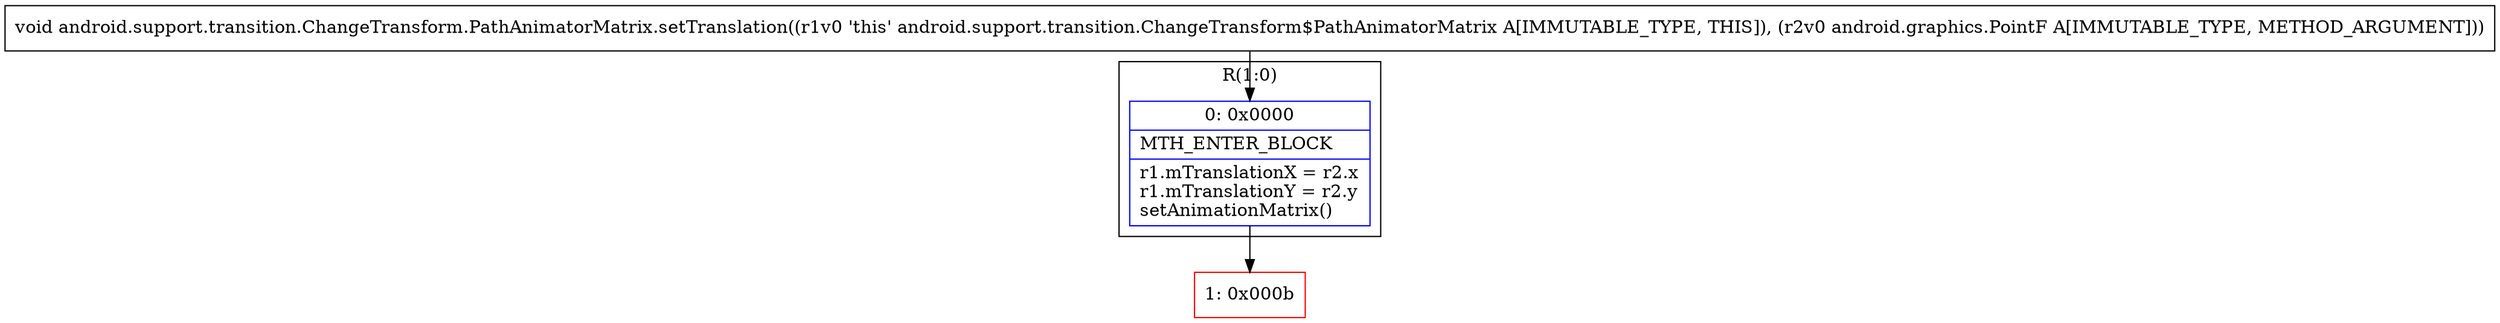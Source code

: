 digraph "CFG forandroid.support.transition.ChangeTransform.PathAnimatorMatrix.setTranslation(Landroid\/graphics\/PointF;)V" {
subgraph cluster_Region_193046637 {
label = "R(1:0)";
node [shape=record,color=blue];
Node_0 [shape=record,label="{0\:\ 0x0000|MTH_ENTER_BLOCK\l|r1.mTranslationX = r2.x\lr1.mTranslationY = r2.y\lsetAnimationMatrix()\l}"];
}
Node_1 [shape=record,color=red,label="{1\:\ 0x000b}"];
MethodNode[shape=record,label="{void android.support.transition.ChangeTransform.PathAnimatorMatrix.setTranslation((r1v0 'this' android.support.transition.ChangeTransform$PathAnimatorMatrix A[IMMUTABLE_TYPE, THIS]), (r2v0 android.graphics.PointF A[IMMUTABLE_TYPE, METHOD_ARGUMENT])) }"];
MethodNode -> Node_0;
Node_0 -> Node_1;
}

